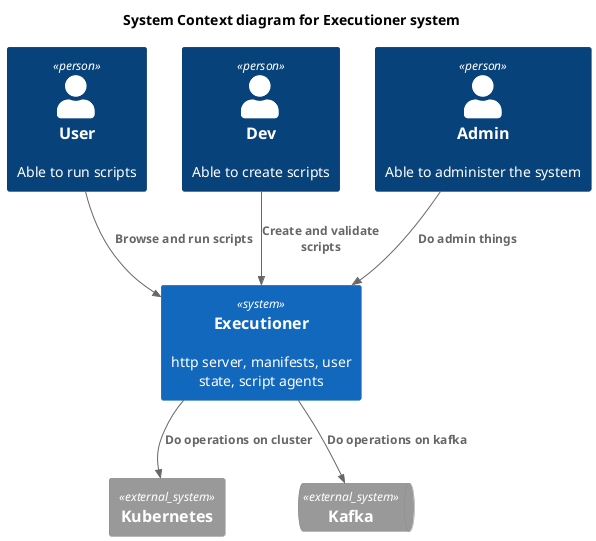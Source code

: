 @startuml
!include <C4/C4_Context>
    title System Context diagram for Executioner system
    Person(userA, "User", "Able to run scripts")
    Person(userB, "Dev", "Able to create scripts")
    Person(admin, "Admin", "Able to administer the system")

    System(executioner, "Executioner", "http server, manifests, user state, script agents")
    System_Ext(kubernetes, "Kubernetes")
    SystemQueue_Ext(kafka, "Kafka")

    Rel(userA, executioner, "Browse and run scripts")
    Rel(userB, executioner, "Create and validate scripts")
    Rel(admin, executioner, "Do admin things")

    Rel(executioner, kubernetes, "Do operations on cluster")
    Rel(executioner, kafka, "Do operations on kafka")
@enduml